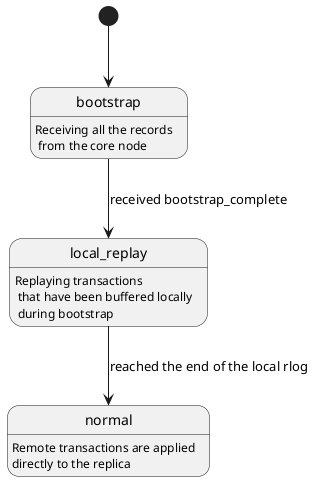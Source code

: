 @startuml

bootstrap: Receiving all the records\n from the core node
local_replay: Replaying transactions\n that have been buffered locally\n during bootstrap
normal: Remote transactions are applied\ndirectly to the replica

[*] --> bootstrap
bootstrap --> local_replay : received bootstrap_complete
local_replay --> normal : reached the end of the local rlog

@enduml
